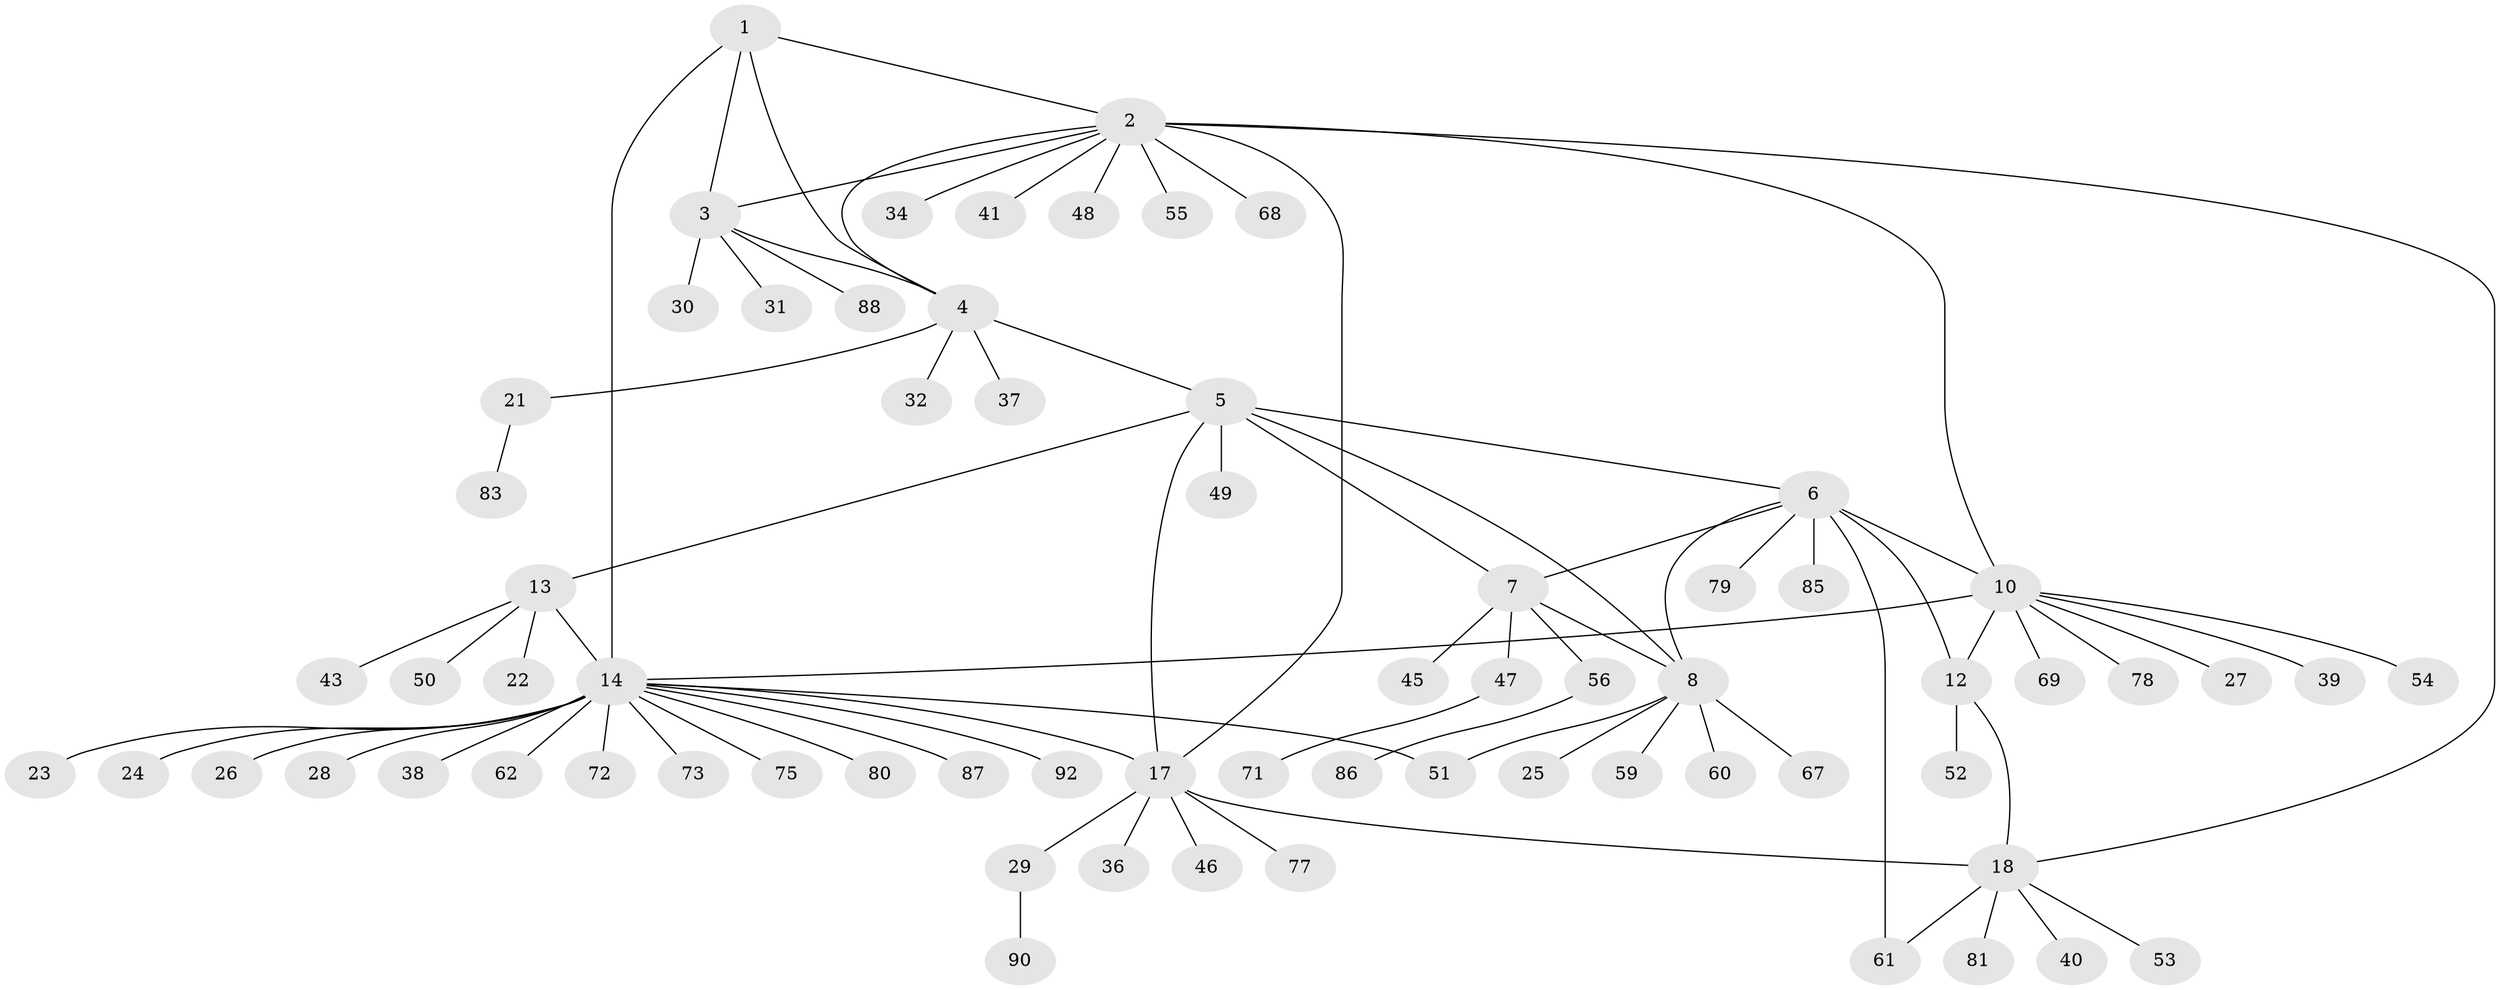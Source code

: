 // Generated by graph-tools (version 1.1) at 2025/52/02/27/25 19:52:14]
// undirected, 69 vertices, 84 edges
graph export_dot {
graph [start="1"]
  node [color=gray90,style=filled];
  1;
  2 [super="+20"];
  3 [super="+64"];
  4 [super="+44"];
  5 [super="+58"];
  6 [super="+9"];
  7;
  8 [super="+65"];
  10 [super="+11"];
  12 [super="+57"];
  13 [super="+16"];
  14 [super="+15"];
  17 [super="+19"];
  18 [super="+42"];
  21 [super="+33"];
  22 [super="+70"];
  23;
  24;
  25;
  26;
  27;
  28;
  29 [super="+35"];
  30;
  31 [super="+74"];
  32;
  34 [super="+91"];
  36;
  37 [super="+66"];
  38;
  39;
  40;
  41;
  43;
  45;
  46 [super="+63"];
  47;
  48;
  49;
  50;
  51 [super="+82"];
  52 [super="+76"];
  53 [super="+84"];
  54;
  55;
  56;
  59;
  60;
  61;
  62;
  67;
  68;
  69;
  71;
  72;
  73;
  75;
  77;
  78;
  79;
  80;
  81;
  83;
  85;
  86;
  87;
  88 [super="+89"];
  90;
  92;
  1 -- 2;
  1 -- 3;
  1 -- 4;
  1 -- 14;
  2 -- 3;
  2 -- 4;
  2 -- 41;
  2 -- 55;
  2 -- 68;
  2 -- 10;
  2 -- 48;
  2 -- 17 [weight=2];
  2 -- 18;
  2 -- 34;
  3 -- 4;
  3 -- 30;
  3 -- 31;
  3 -- 88;
  4 -- 5;
  4 -- 21;
  4 -- 32;
  4 -- 37;
  5 -- 6;
  5 -- 7;
  5 -- 8;
  5 -- 49;
  5 -- 17;
  5 -- 13;
  6 -- 7;
  6 -- 8;
  6 -- 61;
  6 -- 85;
  6 -- 10 [weight=2];
  6 -- 12;
  6 -- 79;
  7 -- 8;
  7 -- 45;
  7 -- 47;
  7 -- 56;
  8 -- 25;
  8 -- 51;
  8 -- 59;
  8 -- 60;
  8 -- 67;
  10 -- 12 [weight=2];
  10 -- 69;
  10 -- 78;
  10 -- 54;
  10 -- 39;
  10 -- 27;
  10 -- 14;
  12 -- 18;
  12 -- 52;
  13 -- 14 [weight=4];
  13 -- 50;
  13 -- 22;
  13 -- 43;
  14 -- 24;
  14 -- 28;
  14 -- 38;
  14 -- 62;
  14 -- 72;
  14 -- 73;
  14 -- 75;
  14 -- 87;
  14 -- 92;
  14 -- 80;
  14 -- 17;
  14 -- 23;
  14 -- 26;
  14 -- 51;
  17 -- 18 [weight=2];
  17 -- 29;
  17 -- 46;
  17 -- 77;
  17 -- 36;
  18 -- 40;
  18 -- 53;
  18 -- 81;
  18 -- 61;
  21 -- 83;
  29 -- 90;
  47 -- 71;
  56 -- 86;
}
